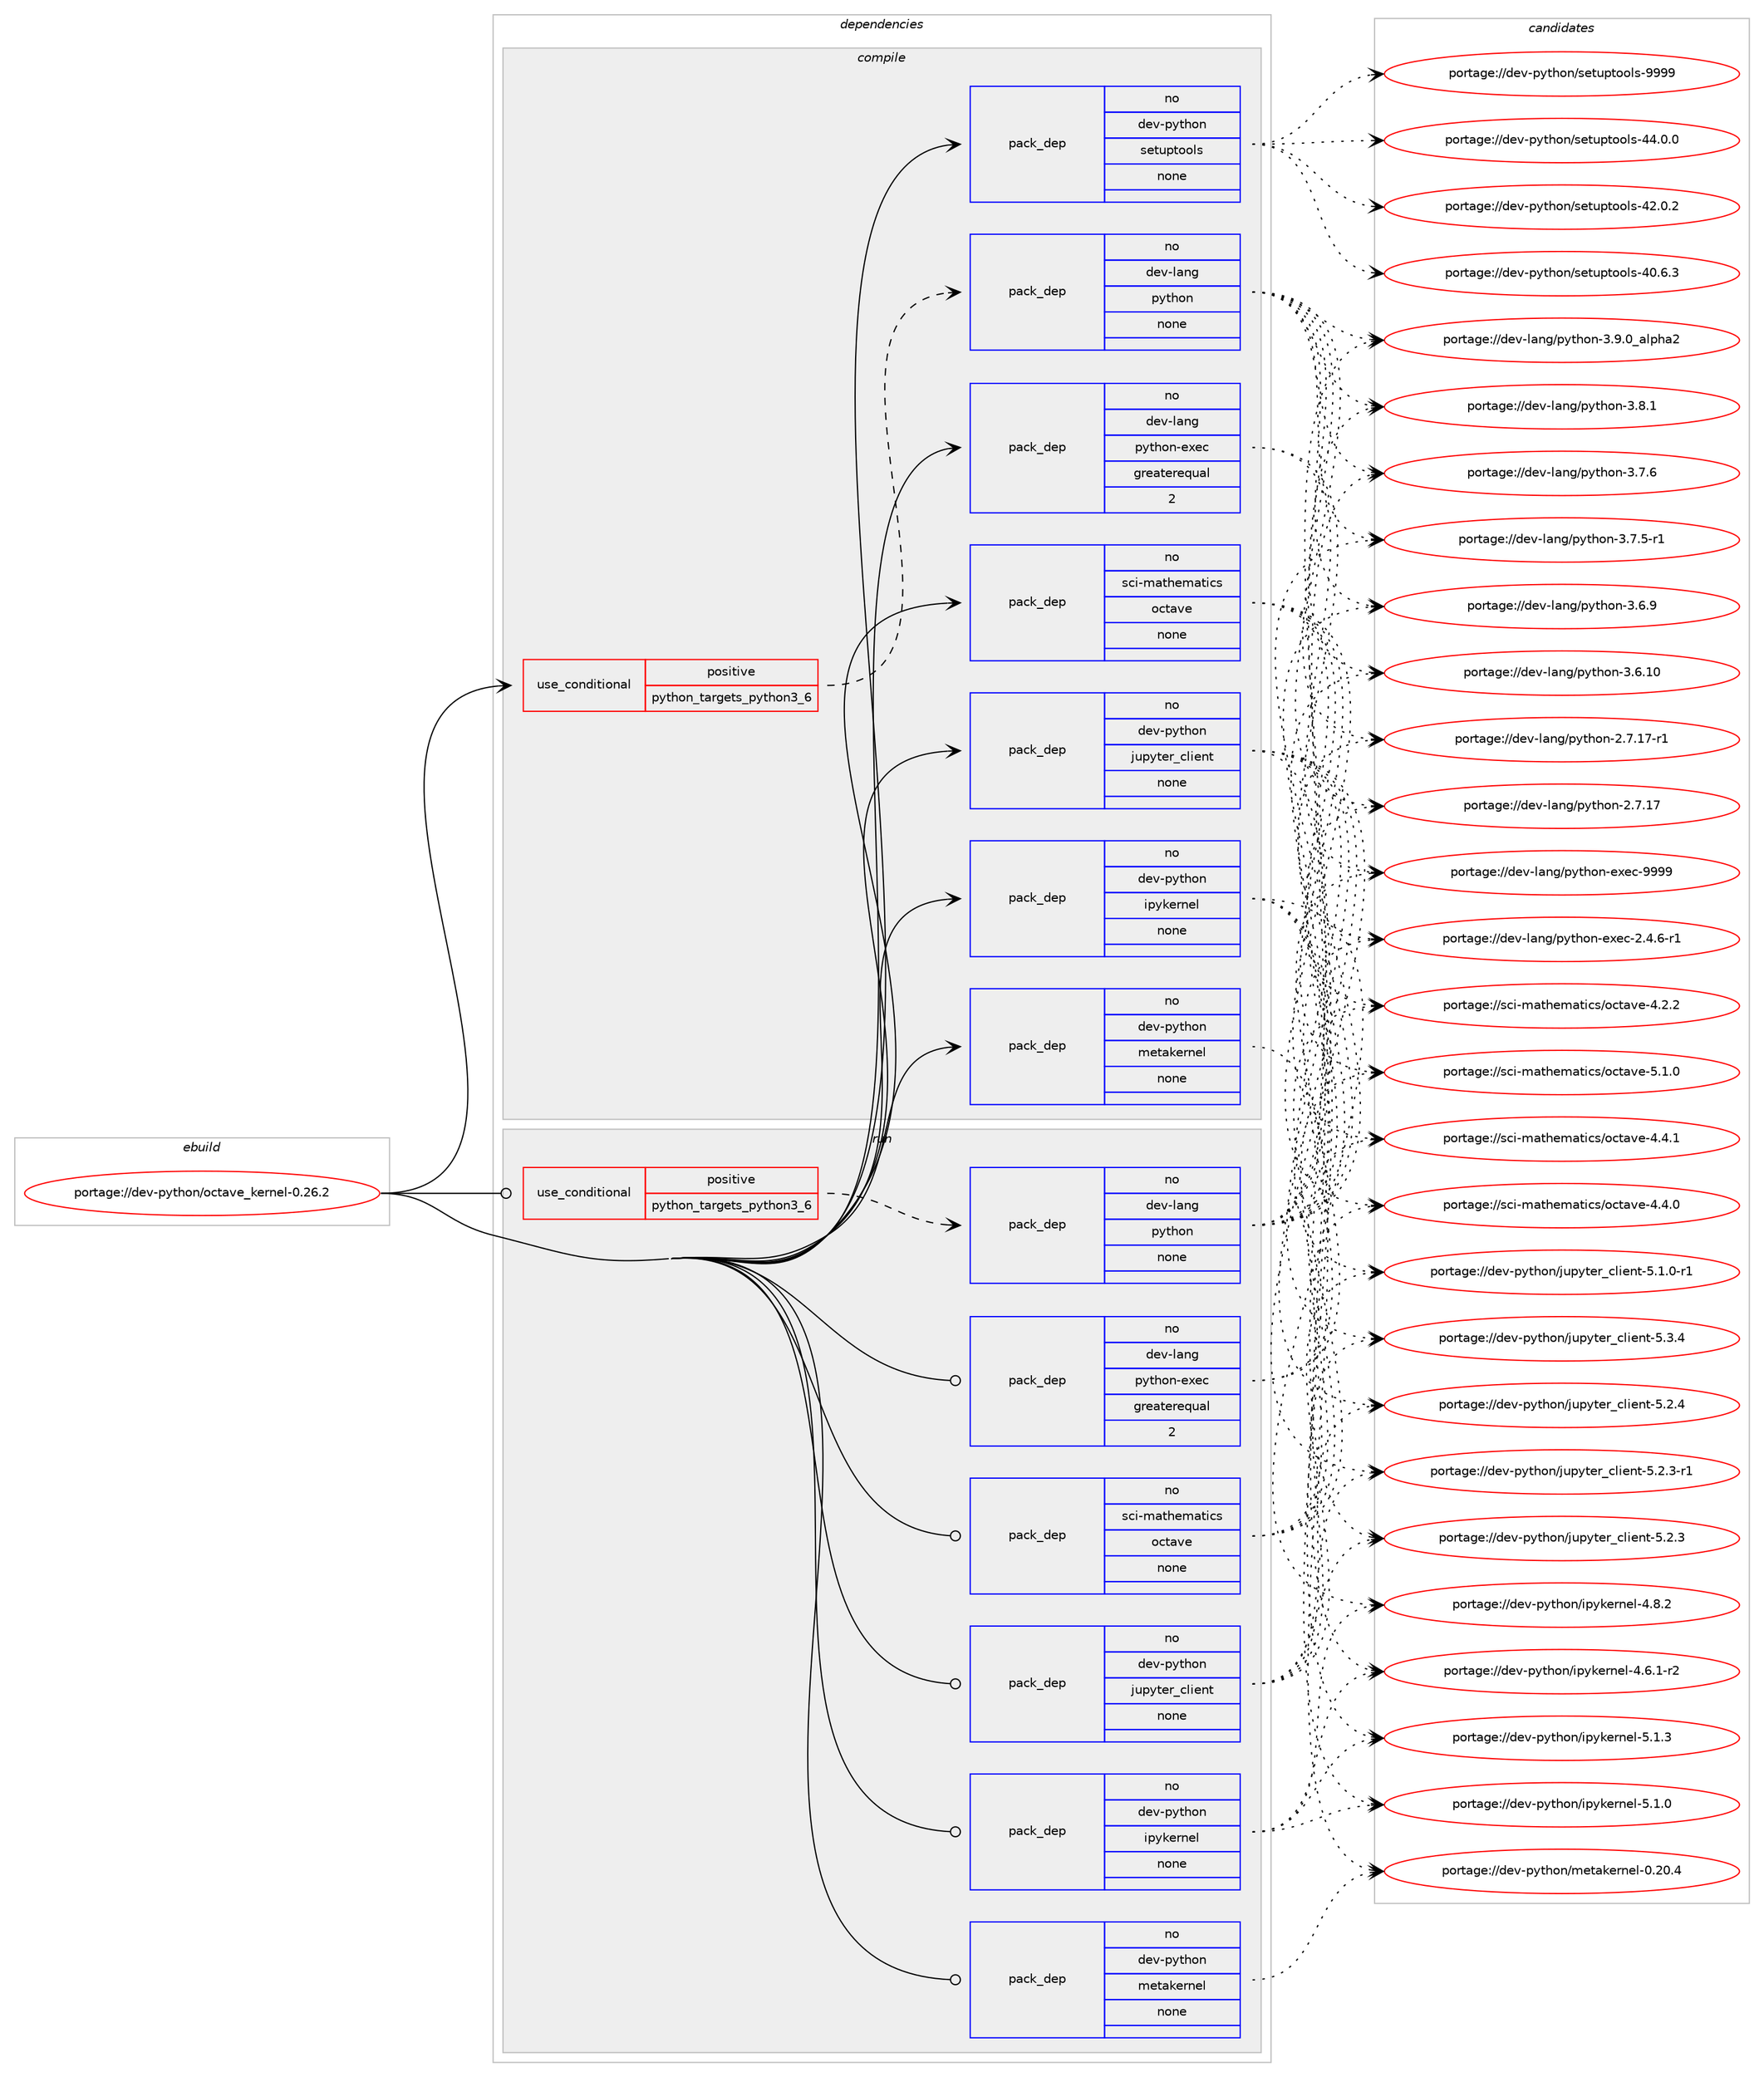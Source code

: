 digraph prolog {

# *************
# Graph options
# *************

newrank=true;
concentrate=true;
compound=true;
graph [rankdir=LR,fontname=Helvetica,fontsize=10,ranksep=1.5];#, ranksep=2.5, nodesep=0.2];
edge  [arrowhead=vee];
node  [fontname=Helvetica,fontsize=10];

# **********
# The ebuild
# **********

subgraph cluster_leftcol {
color=gray;
label=<<i>ebuild</i>>;
id [label="portage://dev-python/octave_kernel-0.26.2", color=red, width=4, href="../dev-python/octave_kernel-0.26.2.svg"];
}

# ****************
# The dependencies
# ****************

subgraph cluster_midcol {
color=gray;
label=<<i>dependencies</i>>;
subgraph cluster_compile {
fillcolor="#eeeeee";
style=filled;
label=<<i>compile</i>>;
subgraph cond111911 {
dependency446950 [label=<<TABLE BORDER="0" CELLBORDER="1" CELLSPACING="0" CELLPADDING="4"><TR><TD ROWSPAN="3" CELLPADDING="10">use_conditional</TD></TR><TR><TD>positive</TD></TR><TR><TD>python_targets_python3_6</TD></TR></TABLE>>, shape=none, color=red];
subgraph pack330064 {
dependency446951 [label=<<TABLE BORDER="0" CELLBORDER="1" CELLSPACING="0" CELLPADDING="4" WIDTH="220"><TR><TD ROWSPAN="6" CELLPADDING="30">pack_dep</TD></TR><TR><TD WIDTH="110">no</TD></TR><TR><TD>dev-lang</TD></TR><TR><TD>python</TD></TR><TR><TD>none</TD></TR><TR><TD></TD></TR></TABLE>>, shape=none, color=blue];
}
dependency446950:e -> dependency446951:w [weight=20,style="dashed",arrowhead="vee"];
}
id:e -> dependency446950:w [weight=20,style="solid",arrowhead="vee"];
subgraph pack330065 {
dependency446952 [label=<<TABLE BORDER="0" CELLBORDER="1" CELLSPACING="0" CELLPADDING="4" WIDTH="220"><TR><TD ROWSPAN="6" CELLPADDING="30">pack_dep</TD></TR><TR><TD WIDTH="110">no</TD></TR><TR><TD>dev-lang</TD></TR><TR><TD>python-exec</TD></TR><TR><TD>greaterequal</TD></TR><TR><TD>2</TD></TR></TABLE>>, shape=none, color=blue];
}
id:e -> dependency446952:w [weight=20,style="solid",arrowhead="vee"];
subgraph pack330066 {
dependency446953 [label=<<TABLE BORDER="0" CELLBORDER="1" CELLSPACING="0" CELLPADDING="4" WIDTH="220"><TR><TD ROWSPAN="6" CELLPADDING="30">pack_dep</TD></TR><TR><TD WIDTH="110">no</TD></TR><TR><TD>dev-python</TD></TR><TR><TD>ipykernel</TD></TR><TR><TD>none</TD></TR><TR><TD></TD></TR></TABLE>>, shape=none, color=blue];
}
id:e -> dependency446953:w [weight=20,style="solid",arrowhead="vee"];
subgraph pack330067 {
dependency446954 [label=<<TABLE BORDER="0" CELLBORDER="1" CELLSPACING="0" CELLPADDING="4" WIDTH="220"><TR><TD ROWSPAN="6" CELLPADDING="30">pack_dep</TD></TR><TR><TD WIDTH="110">no</TD></TR><TR><TD>dev-python</TD></TR><TR><TD>jupyter_client</TD></TR><TR><TD>none</TD></TR><TR><TD></TD></TR></TABLE>>, shape=none, color=blue];
}
id:e -> dependency446954:w [weight=20,style="solid",arrowhead="vee"];
subgraph pack330068 {
dependency446955 [label=<<TABLE BORDER="0" CELLBORDER="1" CELLSPACING="0" CELLPADDING="4" WIDTH="220"><TR><TD ROWSPAN="6" CELLPADDING="30">pack_dep</TD></TR><TR><TD WIDTH="110">no</TD></TR><TR><TD>dev-python</TD></TR><TR><TD>metakernel</TD></TR><TR><TD>none</TD></TR><TR><TD></TD></TR></TABLE>>, shape=none, color=blue];
}
id:e -> dependency446955:w [weight=20,style="solid",arrowhead="vee"];
subgraph pack330069 {
dependency446956 [label=<<TABLE BORDER="0" CELLBORDER="1" CELLSPACING="0" CELLPADDING="4" WIDTH="220"><TR><TD ROWSPAN="6" CELLPADDING="30">pack_dep</TD></TR><TR><TD WIDTH="110">no</TD></TR><TR><TD>dev-python</TD></TR><TR><TD>setuptools</TD></TR><TR><TD>none</TD></TR><TR><TD></TD></TR></TABLE>>, shape=none, color=blue];
}
id:e -> dependency446956:w [weight=20,style="solid",arrowhead="vee"];
subgraph pack330070 {
dependency446957 [label=<<TABLE BORDER="0" CELLBORDER="1" CELLSPACING="0" CELLPADDING="4" WIDTH="220"><TR><TD ROWSPAN="6" CELLPADDING="30">pack_dep</TD></TR><TR><TD WIDTH="110">no</TD></TR><TR><TD>sci-mathematics</TD></TR><TR><TD>octave</TD></TR><TR><TD>none</TD></TR><TR><TD></TD></TR></TABLE>>, shape=none, color=blue];
}
id:e -> dependency446957:w [weight=20,style="solid",arrowhead="vee"];
}
subgraph cluster_compileandrun {
fillcolor="#eeeeee";
style=filled;
label=<<i>compile and run</i>>;
}
subgraph cluster_run {
fillcolor="#eeeeee";
style=filled;
label=<<i>run</i>>;
subgraph cond111912 {
dependency446958 [label=<<TABLE BORDER="0" CELLBORDER="1" CELLSPACING="0" CELLPADDING="4"><TR><TD ROWSPAN="3" CELLPADDING="10">use_conditional</TD></TR><TR><TD>positive</TD></TR><TR><TD>python_targets_python3_6</TD></TR></TABLE>>, shape=none, color=red];
subgraph pack330071 {
dependency446959 [label=<<TABLE BORDER="0" CELLBORDER="1" CELLSPACING="0" CELLPADDING="4" WIDTH="220"><TR><TD ROWSPAN="6" CELLPADDING="30">pack_dep</TD></TR><TR><TD WIDTH="110">no</TD></TR><TR><TD>dev-lang</TD></TR><TR><TD>python</TD></TR><TR><TD>none</TD></TR><TR><TD></TD></TR></TABLE>>, shape=none, color=blue];
}
dependency446958:e -> dependency446959:w [weight=20,style="dashed",arrowhead="vee"];
}
id:e -> dependency446958:w [weight=20,style="solid",arrowhead="odot"];
subgraph pack330072 {
dependency446960 [label=<<TABLE BORDER="0" CELLBORDER="1" CELLSPACING="0" CELLPADDING="4" WIDTH="220"><TR><TD ROWSPAN="6" CELLPADDING="30">pack_dep</TD></TR><TR><TD WIDTH="110">no</TD></TR><TR><TD>dev-lang</TD></TR><TR><TD>python-exec</TD></TR><TR><TD>greaterequal</TD></TR><TR><TD>2</TD></TR></TABLE>>, shape=none, color=blue];
}
id:e -> dependency446960:w [weight=20,style="solid",arrowhead="odot"];
subgraph pack330073 {
dependency446961 [label=<<TABLE BORDER="0" CELLBORDER="1" CELLSPACING="0" CELLPADDING="4" WIDTH="220"><TR><TD ROWSPAN="6" CELLPADDING="30">pack_dep</TD></TR><TR><TD WIDTH="110">no</TD></TR><TR><TD>dev-python</TD></TR><TR><TD>ipykernel</TD></TR><TR><TD>none</TD></TR><TR><TD></TD></TR></TABLE>>, shape=none, color=blue];
}
id:e -> dependency446961:w [weight=20,style="solid",arrowhead="odot"];
subgraph pack330074 {
dependency446962 [label=<<TABLE BORDER="0" CELLBORDER="1" CELLSPACING="0" CELLPADDING="4" WIDTH="220"><TR><TD ROWSPAN="6" CELLPADDING="30">pack_dep</TD></TR><TR><TD WIDTH="110">no</TD></TR><TR><TD>dev-python</TD></TR><TR><TD>jupyter_client</TD></TR><TR><TD>none</TD></TR><TR><TD></TD></TR></TABLE>>, shape=none, color=blue];
}
id:e -> dependency446962:w [weight=20,style="solid",arrowhead="odot"];
subgraph pack330075 {
dependency446963 [label=<<TABLE BORDER="0" CELLBORDER="1" CELLSPACING="0" CELLPADDING="4" WIDTH="220"><TR><TD ROWSPAN="6" CELLPADDING="30">pack_dep</TD></TR><TR><TD WIDTH="110">no</TD></TR><TR><TD>dev-python</TD></TR><TR><TD>metakernel</TD></TR><TR><TD>none</TD></TR><TR><TD></TD></TR></TABLE>>, shape=none, color=blue];
}
id:e -> dependency446963:w [weight=20,style="solid",arrowhead="odot"];
subgraph pack330076 {
dependency446964 [label=<<TABLE BORDER="0" CELLBORDER="1" CELLSPACING="0" CELLPADDING="4" WIDTH="220"><TR><TD ROWSPAN="6" CELLPADDING="30">pack_dep</TD></TR><TR><TD WIDTH="110">no</TD></TR><TR><TD>sci-mathematics</TD></TR><TR><TD>octave</TD></TR><TR><TD>none</TD></TR><TR><TD></TD></TR></TABLE>>, shape=none, color=blue];
}
id:e -> dependency446964:w [weight=20,style="solid",arrowhead="odot"];
}
}

# **************
# The candidates
# **************

subgraph cluster_choices {
rank=same;
color=gray;
label=<<i>candidates</i>>;

subgraph choice330064 {
color=black;
nodesep=1;
choice10010111845108971101034711212111610411111045514657464895971081121049750 [label="portage://dev-lang/python-3.9.0_alpha2", color=red, width=4,href="../dev-lang/python-3.9.0_alpha2.svg"];
choice100101118451089711010347112121116104111110455146564649 [label="portage://dev-lang/python-3.8.1", color=red, width=4,href="../dev-lang/python-3.8.1.svg"];
choice100101118451089711010347112121116104111110455146554654 [label="portage://dev-lang/python-3.7.6", color=red, width=4,href="../dev-lang/python-3.7.6.svg"];
choice1001011184510897110103471121211161041111104551465546534511449 [label="portage://dev-lang/python-3.7.5-r1", color=red, width=4,href="../dev-lang/python-3.7.5-r1.svg"];
choice100101118451089711010347112121116104111110455146544657 [label="portage://dev-lang/python-3.6.9", color=red, width=4,href="../dev-lang/python-3.6.9.svg"];
choice10010111845108971101034711212111610411111045514654464948 [label="portage://dev-lang/python-3.6.10", color=red, width=4,href="../dev-lang/python-3.6.10.svg"];
choice100101118451089711010347112121116104111110455046554649554511449 [label="portage://dev-lang/python-2.7.17-r1", color=red, width=4,href="../dev-lang/python-2.7.17-r1.svg"];
choice10010111845108971101034711212111610411111045504655464955 [label="portage://dev-lang/python-2.7.17", color=red, width=4,href="../dev-lang/python-2.7.17.svg"];
dependency446951:e -> choice10010111845108971101034711212111610411111045514657464895971081121049750:w [style=dotted,weight="100"];
dependency446951:e -> choice100101118451089711010347112121116104111110455146564649:w [style=dotted,weight="100"];
dependency446951:e -> choice100101118451089711010347112121116104111110455146554654:w [style=dotted,weight="100"];
dependency446951:e -> choice1001011184510897110103471121211161041111104551465546534511449:w [style=dotted,weight="100"];
dependency446951:e -> choice100101118451089711010347112121116104111110455146544657:w [style=dotted,weight="100"];
dependency446951:e -> choice10010111845108971101034711212111610411111045514654464948:w [style=dotted,weight="100"];
dependency446951:e -> choice100101118451089711010347112121116104111110455046554649554511449:w [style=dotted,weight="100"];
dependency446951:e -> choice10010111845108971101034711212111610411111045504655464955:w [style=dotted,weight="100"];
}
subgraph choice330065 {
color=black;
nodesep=1;
choice10010111845108971101034711212111610411111045101120101994557575757 [label="portage://dev-lang/python-exec-9999", color=red, width=4,href="../dev-lang/python-exec-9999.svg"];
choice10010111845108971101034711212111610411111045101120101994550465246544511449 [label="portage://dev-lang/python-exec-2.4.6-r1", color=red, width=4,href="../dev-lang/python-exec-2.4.6-r1.svg"];
dependency446952:e -> choice10010111845108971101034711212111610411111045101120101994557575757:w [style=dotted,weight="100"];
dependency446952:e -> choice10010111845108971101034711212111610411111045101120101994550465246544511449:w [style=dotted,weight="100"];
}
subgraph choice330066 {
color=black;
nodesep=1;
choice1001011184511212111610411111047105112121107101114110101108455346494651 [label="portage://dev-python/ipykernel-5.1.3", color=red, width=4,href="../dev-python/ipykernel-5.1.3.svg"];
choice1001011184511212111610411111047105112121107101114110101108455346494648 [label="portage://dev-python/ipykernel-5.1.0", color=red, width=4,href="../dev-python/ipykernel-5.1.0.svg"];
choice1001011184511212111610411111047105112121107101114110101108455246564650 [label="portage://dev-python/ipykernel-4.8.2", color=red, width=4,href="../dev-python/ipykernel-4.8.2.svg"];
choice10010111845112121116104111110471051121211071011141101011084552465446494511450 [label="portage://dev-python/ipykernel-4.6.1-r2", color=red, width=4,href="../dev-python/ipykernel-4.6.1-r2.svg"];
dependency446953:e -> choice1001011184511212111610411111047105112121107101114110101108455346494651:w [style=dotted,weight="100"];
dependency446953:e -> choice1001011184511212111610411111047105112121107101114110101108455346494648:w [style=dotted,weight="100"];
dependency446953:e -> choice1001011184511212111610411111047105112121107101114110101108455246564650:w [style=dotted,weight="100"];
dependency446953:e -> choice10010111845112121116104111110471051121211071011141101011084552465446494511450:w [style=dotted,weight="100"];
}
subgraph choice330067 {
color=black;
nodesep=1;
choice10010111845112121116104111110471061171121211161011149599108105101110116455346514652 [label="portage://dev-python/jupyter_client-5.3.4", color=red, width=4,href="../dev-python/jupyter_client-5.3.4.svg"];
choice10010111845112121116104111110471061171121211161011149599108105101110116455346504652 [label="portage://dev-python/jupyter_client-5.2.4", color=red, width=4,href="../dev-python/jupyter_client-5.2.4.svg"];
choice100101118451121211161041111104710611711212111610111495991081051011101164553465046514511449 [label="portage://dev-python/jupyter_client-5.2.3-r1", color=red, width=4,href="../dev-python/jupyter_client-5.2.3-r1.svg"];
choice10010111845112121116104111110471061171121211161011149599108105101110116455346504651 [label="portage://dev-python/jupyter_client-5.2.3", color=red, width=4,href="../dev-python/jupyter_client-5.2.3.svg"];
choice100101118451121211161041111104710611711212111610111495991081051011101164553464946484511449 [label="portage://dev-python/jupyter_client-5.1.0-r1", color=red, width=4,href="../dev-python/jupyter_client-5.1.0-r1.svg"];
dependency446954:e -> choice10010111845112121116104111110471061171121211161011149599108105101110116455346514652:w [style=dotted,weight="100"];
dependency446954:e -> choice10010111845112121116104111110471061171121211161011149599108105101110116455346504652:w [style=dotted,weight="100"];
dependency446954:e -> choice100101118451121211161041111104710611711212111610111495991081051011101164553465046514511449:w [style=dotted,weight="100"];
dependency446954:e -> choice10010111845112121116104111110471061171121211161011149599108105101110116455346504651:w [style=dotted,weight="100"];
dependency446954:e -> choice100101118451121211161041111104710611711212111610111495991081051011101164553464946484511449:w [style=dotted,weight="100"];
}
subgraph choice330068 {
color=black;
nodesep=1;
choice10010111845112121116104111110471091011169710710111411010110845484650484652 [label="portage://dev-python/metakernel-0.20.4", color=red, width=4,href="../dev-python/metakernel-0.20.4.svg"];
dependency446955:e -> choice10010111845112121116104111110471091011169710710111411010110845484650484652:w [style=dotted,weight="100"];
}
subgraph choice330069 {
color=black;
nodesep=1;
choice10010111845112121116104111110471151011161171121161111111081154557575757 [label="portage://dev-python/setuptools-9999", color=red, width=4,href="../dev-python/setuptools-9999.svg"];
choice100101118451121211161041111104711510111611711211611111110811545525246484648 [label="portage://dev-python/setuptools-44.0.0", color=red, width=4,href="../dev-python/setuptools-44.0.0.svg"];
choice100101118451121211161041111104711510111611711211611111110811545525046484650 [label="portage://dev-python/setuptools-42.0.2", color=red, width=4,href="../dev-python/setuptools-42.0.2.svg"];
choice100101118451121211161041111104711510111611711211611111110811545524846544651 [label="portage://dev-python/setuptools-40.6.3", color=red, width=4,href="../dev-python/setuptools-40.6.3.svg"];
dependency446956:e -> choice10010111845112121116104111110471151011161171121161111111081154557575757:w [style=dotted,weight="100"];
dependency446956:e -> choice100101118451121211161041111104711510111611711211611111110811545525246484648:w [style=dotted,weight="100"];
dependency446956:e -> choice100101118451121211161041111104711510111611711211611111110811545525046484650:w [style=dotted,weight="100"];
dependency446956:e -> choice100101118451121211161041111104711510111611711211611111110811545524846544651:w [style=dotted,weight="100"];
}
subgraph choice330070 {
color=black;
nodesep=1;
choice1159910545109971161041011099711610599115471119911697118101455346494648 [label="portage://sci-mathematics/octave-5.1.0", color=red, width=4,href="../sci-mathematics/octave-5.1.0.svg"];
choice1159910545109971161041011099711610599115471119911697118101455246524649 [label="portage://sci-mathematics/octave-4.4.1", color=red, width=4,href="../sci-mathematics/octave-4.4.1.svg"];
choice1159910545109971161041011099711610599115471119911697118101455246524648 [label="portage://sci-mathematics/octave-4.4.0", color=red, width=4,href="../sci-mathematics/octave-4.4.0.svg"];
choice1159910545109971161041011099711610599115471119911697118101455246504650 [label="portage://sci-mathematics/octave-4.2.2", color=red, width=4,href="../sci-mathematics/octave-4.2.2.svg"];
dependency446957:e -> choice1159910545109971161041011099711610599115471119911697118101455346494648:w [style=dotted,weight="100"];
dependency446957:e -> choice1159910545109971161041011099711610599115471119911697118101455246524649:w [style=dotted,weight="100"];
dependency446957:e -> choice1159910545109971161041011099711610599115471119911697118101455246524648:w [style=dotted,weight="100"];
dependency446957:e -> choice1159910545109971161041011099711610599115471119911697118101455246504650:w [style=dotted,weight="100"];
}
subgraph choice330071 {
color=black;
nodesep=1;
choice10010111845108971101034711212111610411111045514657464895971081121049750 [label="portage://dev-lang/python-3.9.0_alpha2", color=red, width=4,href="../dev-lang/python-3.9.0_alpha2.svg"];
choice100101118451089711010347112121116104111110455146564649 [label="portage://dev-lang/python-3.8.1", color=red, width=4,href="../dev-lang/python-3.8.1.svg"];
choice100101118451089711010347112121116104111110455146554654 [label="portage://dev-lang/python-3.7.6", color=red, width=4,href="../dev-lang/python-3.7.6.svg"];
choice1001011184510897110103471121211161041111104551465546534511449 [label="portage://dev-lang/python-3.7.5-r1", color=red, width=4,href="../dev-lang/python-3.7.5-r1.svg"];
choice100101118451089711010347112121116104111110455146544657 [label="portage://dev-lang/python-3.6.9", color=red, width=4,href="../dev-lang/python-3.6.9.svg"];
choice10010111845108971101034711212111610411111045514654464948 [label="portage://dev-lang/python-3.6.10", color=red, width=4,href="../dev-lang/python-3.6.10.svg"];
choice100101118451089711010347112121116104111110455046554649554511449 [label="portage://dev-lang/python-2.7.17-r1", color=red, width=4,href="../dev-lang/python-2.7.17-r1.svg"];
choice10010111845108971101034711212111610411111045504655464955 [label="portage://dev-lang/python-2.7.17", color=red, width=4,href="../dev-lang/python-2.7.17.svg"];
dependency446959:e -> choice10010111845108971101034711212111610411111045514657464895971081121049750:w [style=dotted,weight="100"];
dependency446959:e -> choice100101118451089711010347112121116104111110455146564649:w [style=dotted,weight="100"];
dependency446959:e -> choice100101118451089711010347112121116104111110455146554654:w [style=dotted,weight="100"];
dependency446959:e -> choice1001011184510897110103471121211161041111104551465546534511449:w [style=dotted,weight="100"];
dependency446959:e -> choice100101118451089711010347112121116104111110455146544657:w [style=dotted,weight="100"];
dependency446959:e -> choice10010111845108971101034711212111610411111045514654464948:w [style=dotted,weight="100"];
dependency446959:e -> choice100101118451089711010347112121116104111110455046554649554511449:w [style=dotted,weight="100"];
dependency446959:e -> choice10010111845108971101034711212111610411111045504655464955:w [style=dotted,weight="100"];
}
subgraph choice330072 {
color=black;
nodesep=1;
choice10010111845108971101034711212111610411111045101120101994557575757 [label="portage://dev-lang/python-exec-9999", color=red, width=4,href="../dev-lang/python-exec-9999.svg"];
choice10010111845108971101034711212111610411111045101120101994550465246544511449 [label="portage://dev-lang/python-exec-2.4.6-r1", color=red, width=4,href="../dev-lang/python-exec-2.4.6-r1.svg"];
dependency446960:e -> choice10010111845108971101034711212111610411111045101120101994557575757:w [style=dotted,weight="100"];
dependency446960:e -> choice10010111845108971101034711212111610411111045101120101994550465246544511449:w [style=dotted,weight="100"];
}
subgraph choice330073 {
color=black;
nodesep=1;
choice1001011184511212111610411111047105112121107101114110101108455346494651 [label="portage://dev-python/ipykernel-5.1.3", color=red, width=4,href="../dev-python/ipykernel-5.1.3.svg"];
choice1001011184511212111610411111047105112121107101114110101108455346494648 [label="portage://dev-python/ipykernel-5.1.0", color=red, width=4,href="../dev-python/ipykernel-5.1.0.svg"];
choice1001011184511212111610411111047105112121107101114110101108455246564650 [label="portage://dev-python/ipykernel-4.8.2", color=red, width=4,href="../dev-python/ipykernel-4.8.2.svg"];
choice10010111845112121116104111110471051121211071011141101011084552465446494511450 [label="portage://dev-python/ipykernel-4.6.1-r2", color=red, width=4,href="../dev-python/ipykernel-4.6.1-r2.svg"];
dependency446961:e -> choice1001011184511212111610411111047105112121107101114110101108455346494651:w [style=dotted,weight="100"];
dependency446961:e -> choice1001011184511212111610411111047105112121107101114110101108455346494648:w [style=dotted,weight="100"];
dependency446961:e -> choice1001011184511212111610411111047105112121107101114110101108455246564650:w [style=dotted,weight="100"];
dependency446961:e -> choice10010111845112121116104111110471051121211071011141101011084552465446494511450:w [style=dotted,weight="100"];
}
subgraph choice330074 {
color=black;
nodesep=1;
choice10010111845112121116104111110471061171121211161011149599108105101110116455346514652 [label="portage://dev-python/jupyter_client-5.3.4", color=red, width=4,href="../dev-python/jupyter_client-5.3.4.svg"];
choice10010111845112121116104111110471061171121211161011149599108105101110116455346504652 [label="portage://dev-python/jupyter_client-5.2.4", color=red, width=4,href="../dev-python/jupyter_client-5.2.4.svg"];
choice100101118451121211161041111104710611711212111610111495991081051011101164553465046514511449 [label="portage://dev-python/jupyter_client-5.2.3-r1", color=red, width=4,href="../dev-python/jupyter_client-5.2.3-r1.svg"];
choice10010111845112121116104111110471061171121211161011149599108105101110116455346504651 [label="portage://dev-python/jupyter_client-5.2.3", color=red, width=4,href="../dev-python/jupyter_client-5.2.3.svg"];
choice100101118451121211161041111104710611711212111610111495991081051011101164553464946484511449 [label="portage://dev-python/jupyter_client-5.1.0-r1", color=red, width=4,href="../dev-python/jupyter_client-5.1.0-r1.svg"];
dependency446962:e -> choice10010111845112121116104111110471061171121211161011149599108105101110116455346514652:w [style=dotted,weight="100"];
dependency446962:e -> choice10010111845112121116104111110471061171121211161011149599108105101110116455346504652:w [style=dotted,weight="100"];
dependency446962:e -> choice100101118451121211161041111104710611711212111610111495991081051011101164553465046514511449:w [style=dotted,weight="100"];
dependency446962:e -> choice10010111845112121116104111110471061171121211161011149599108105101110116455346504651:w [style=dotted,weight="100"];
dependency446962:e -> choice100101118451121211161041111104710611711212111610111495991081051011101164553464946484511449:w [style=dotted,weight="100"];
}
subgraph choice330075 {
color=black;
nodesep=1;
choice10010111845112121116104111110471091011169710710111411010110845484650484652 [label="portage://dev-python/metakernel-0.20.4", color=red, width=4,href="../dev-python/metakernel-0.20.4.svg"];
dependency446963:e -> choice10010111845112121116104111110471091011169710710111411010110845484650484652:w [style=dotted,weight="100"];
}
subgraph choice330076 {
color=black;
nodesep=1;
choice1159910545109971161041011099711610599115471119911697118101455346494648 [label="portage://sci-mathematics/octave-5.1.0", color=red, width=4,href="../sci-mathematics/octave-5.1.0.svg"];
choice1159910545109971161041011099711610599115471119911697118101455246524649 [label="portage://sci-mathematics/octave-4.4.1", color=red, width=4,href="../sci-mathematics/octave-4.4.1.svg"];
choice1159910545109971161041011099711610599115471119911697118101455246524648 [label="portage://sci-mathematics/octave-4.4.0", color=red, width=4,href="../sci-mathematics/octave-4.4.0.svg"];
choice1159910545109971161041011099711610599115471119911697118101455246504650 [label="portage://sci-mathematics/octave-4.2.2", color=red, width=4,href="../sci-mathematics/octave-4.2.2.svg"];
dependency446964:e -> choice1159910545109971161041011099711610599115471119911697118101455346494648:w [style=dotted,weight="100"];
dependency446964:e -> choice1159910545109971161041011099711610599115471119911697118101455246524649:w [style=dotted,weight="100"];
dependency446964:e -> choice1159910545109971161041011099711610599115471119911697118101455246524648:w [style=dotted,weight="100"];
dependency446964:e -> choice1159910545109971161041011099711610599115471119911697118101455246504650:w [style=dotted,weight="100"];
}
}

}

